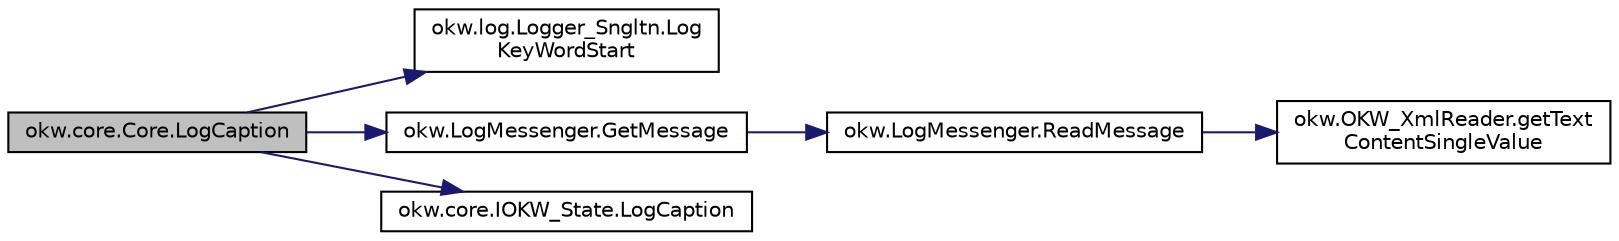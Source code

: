 digraph "okw.core.Core.LogCaption"
{
 // INTERACTIVE_SVG=YES
 // LATEX_PDF_SIZE
  edge [fontname="Helvetica",fontsize="10",labelfontname="Helvetica",labelfontsize="10"];
  node [fontname="Helvetica",fontsize="10",shape=record];
  rankdir="LR";
  Node991 [label="okw.core.Core.LogCaption",height=0.2,width=0.4,color="black", fillcolor="grey75", style="filled", fontcolor="black",tooltip="Gibt die Caption eines GUI-Objektes in den Testergebnissen aus."];
  Node991 -> Node992 [color="midnightblue",fontsize="10",style="solid",fontname="Helvetica"];
  Node992 [label="okw.log.Logger_Sngltn.Log\lKeyWordStart",height=0.2,width=0.4,color="black", fillcolor="white", style="filled",URL="$classokw_1_1log_1_1_logger___sngltn.html#a70ec25e200e00ecefc544e8fd371d2ef",tooltip="Ausgabe eines Schlüsselwortes."];
  Node991 -> Node993 [color="midnightblue",fontsize="10",style="solid",fontname="Helvetica"];
  Node993 [label="okw.LogMessenger.GetMessage",height=0.2,width=0.4,color="black", fillcolor="white", style="filled",URL="$classokw_1_1_log_messenger.html#af225d1f037d47b3b085175c09d78bdd2",tooltip="Holt die Log-Meldung für MethodeNmae/Textkey ohne weitere Parameter."];
  Node993 -> Node994 [color="midnightblue",fontsize="10",style="solid",fontname="Helvetica"];
  Node994 [label="okw.LogMessenger.ReadMessage",height=0.2,width=0.4,color="black", fillcolor="white", style="filled",URL="$classokw_1_1_log_messenger.html#a530cd6ab82ec82a04206a2e976ec06e3",tooltip="Interne Kernfunktion holt die Log-Meldung mit Platzhaltern aus der XML-Datei."];
  Node994 -> Node995 [color="midnightblue",fontsize="10",style="solid",fontname="Helvetica"];
  Node995 [label="okw.OKW_XmlReader.getText\lContentSingleValue",height=0.2,width=0.4,color="black", fillcolor="white", style="filled",URL="$classokw_1_1_o_k_w___xml_reader.html#ab920b5335a2e1429c14cc5f8e79f39eb",tooltip="Lies den TextContent eines Tag."];
  Node991 -> Node996 [color="midnightblue",fontsize="10",style="solid",fontname="Helvetica"];
  Node996 [label="okw.core.IOKW_State.LogCaption",height=0.2,width=0.4,color="black", fillcolor="white", style="filled",URL="$interfaceokw_1_1core_1_1_i_o_k_w___state.html#ac80485d56013384a4518b25e76b87637",tooltip="Gibt die Caption eines GUI-Objektes in den Testergebnissen aus."];
}
